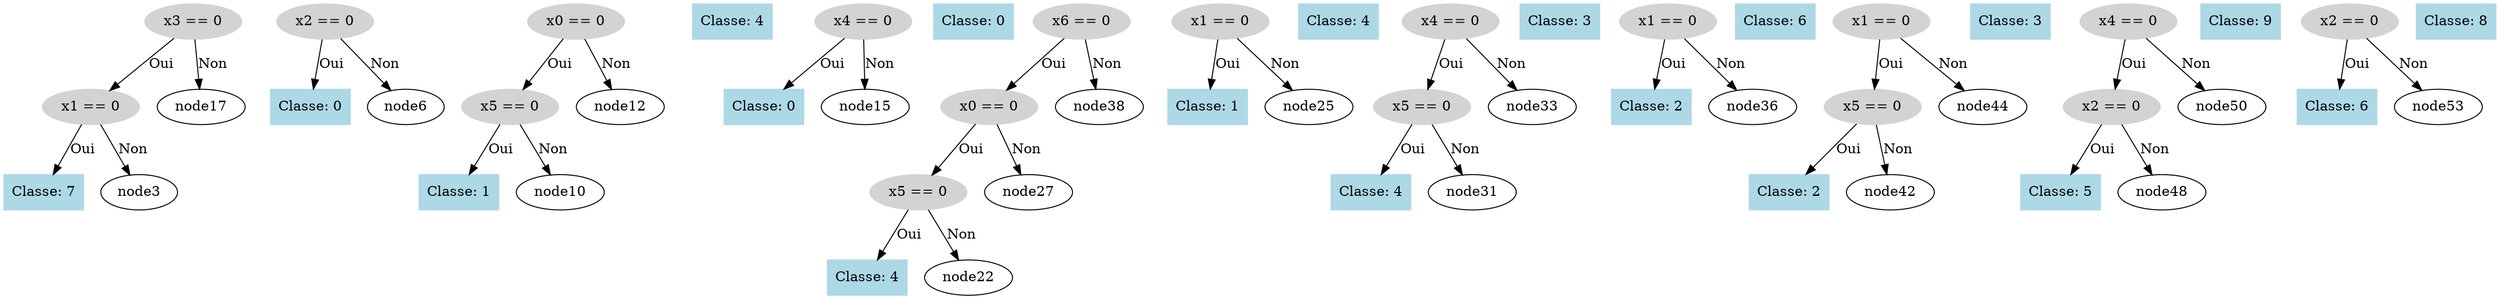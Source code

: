 digraph DecisionTree {
  node0 [label="x3 == 0", shape=ellipse, style=filled, color=lightgray];
  node0 -> node1 [label="Oui"];
  node1 [label="x1 == 0", shape=ellipse, style=filled, color=lightgray];
  node1 -> node2 [label="Oui"];
  node2 [label="Classe: 7", shape=box, style=filled, color=lightblue];
  node1 -> node3 [label="Non"];
  node4 [label="x2 == 0", shape=ellipse, style=filled, color=lightgray];
  node4 -> node5 [label="Oui"];
  node5 [label="Classe: 0", shape=box, style=filled, color=lightblue];
  node4 -> node6 [label="Non"];
  node7 [label="x0 == 0", shape=ellipse, style=filled, color=lightgray];
  node7 -> node8 [label="Oui"];
  node8 [label="x5 == 0", shape=ellipse, style=filled, color=lightgray];
  node8 -> node9 [label="Oui"];
  node9 [label="Classe: 1", shape=box, style=filled, color=lightblue];
  node8 -> node10 [label="Non"];
  node11 [label="Classe: 4", shape=box, style=filled, color=lightblue];
  node7 -> node12 [label="Non"];
  node13 [label="x4 == 0", shape=ellipse, style=filled, color=lightgray];
  node13 -> node14 [label="Oui"];
  node14 [label="Classe: 0", shape=box, style=filled, color=lightblue];
  node13 -> node15 [label="Non"];
  node16 [label="Classe: 0", shape=box, style=filled, color=lightblue];
  node0 -> node17 [label="Non"];
  node18 [label="x6 == 0", shape=ellipse, style=filled, color=lightgray];
  node18 -> node19 [label="Oui"];
  node19 [label="x0 == 0", shape=ellipse, style=filled, color=lightgray];
  node19 -> node20 [label="Oui"];
  node20 [label="x5 == 0", shape=ellipse, style=filled, color=lightgray];
  node20 -> node21 [label="Oui"];
  node21 [label="Classe: 4", shape=box, style=filled, color=lightblue];
  node20 -> node22 [label="Non"];
  node23 [label="x1 == 0", shape=ellipse, style=filled, color=lightgray];
  node23 -> node24 [label="Oui"];
  node24 [label="Classe: 1", shape=box, style=filled, color=lightblue];
  node23 -> node25 [label="Non"];
  node26 [label="Classe: 4", shape=box, style=filled, color=lightblue];
  node19 -> node27 [label="Non"];
  node28 [label="x4 == 0", shape=ellipse, style=filled, color=lightgray];
  node28 -> node29 [label="Oui"];
  node29 [label="x5 == 0", shape=ellipse, style=filled, color=lightgray];
  node29 -> node30 [label="Oui"];
  node30 [label="Classe: 4", shape=box, style=filled, color=lightblue];
  node29 -> node31 [label="Non"];
  node32 [label="Classe: 3", shape=box, style=filled, color=lightblue];
  node28 -> node33 [label="Non"];
  node34 [label="x1 == 0", shape=ellipse, style=filled, color=lightgray];
  node34 -> node35 [label="Oui"];
  node35 [label="Classe: 2", shape=box, style=filled, color=lightblue];
  node34 -> node36 [label="Non"];
  node37 [label="Classe: 6", shape=box, style=filled, color=lightblue];
  node18 -> node38 [label="Non"];
  node39 [label="x1 == 0", shape=ellipse, style=filled, color=lightgray];
  node39 -> node40 [label="Oui"];
  node40 [label="x5 == 0", shape=ellipse, style=filled, color=lightgray];
  node40 -> node41 [label="Oui"];
  node41 [label="Classe: 2", shape=box, style=filled, color=lightblue];
  node40 -> node42 [label="Non"];
  node43 [label="Classe: 3", shape=box, style=filled, color=lightblue];
  node39 -> node44 [label="Non"];
  node45 [label="x4 == 0", shape=ellipse, style=filled, color=lightgray];
  node45 -> node46 [label="Oui"];
  node46 [label="x2 == 0", shape=ellipse, style=filled, color=lightgray];
  node46 -> node47 [label="Oui"];
  node47 [label="Classe: 5", shape=box, style=filled, color=lightblue];
  node46 -> node48 [label="Non"];
  node49 [label="Classe: 9", shape=box, style=filled, color=lightblue];
  node45 -> node50 [label="Non"];
  node51 [label="x2 == 0", shape=ellipse, style=filled, color=lightgray];
  node51 -> node52 [label="Oui"];
  node52 [label="Classe: 6", shape=box, style=filled, color=lightblue];
  node51 -> node53 [label="Non"];
  node54 [label="Classe: 8", shape=box, style=filled, color=lightblue];
}
